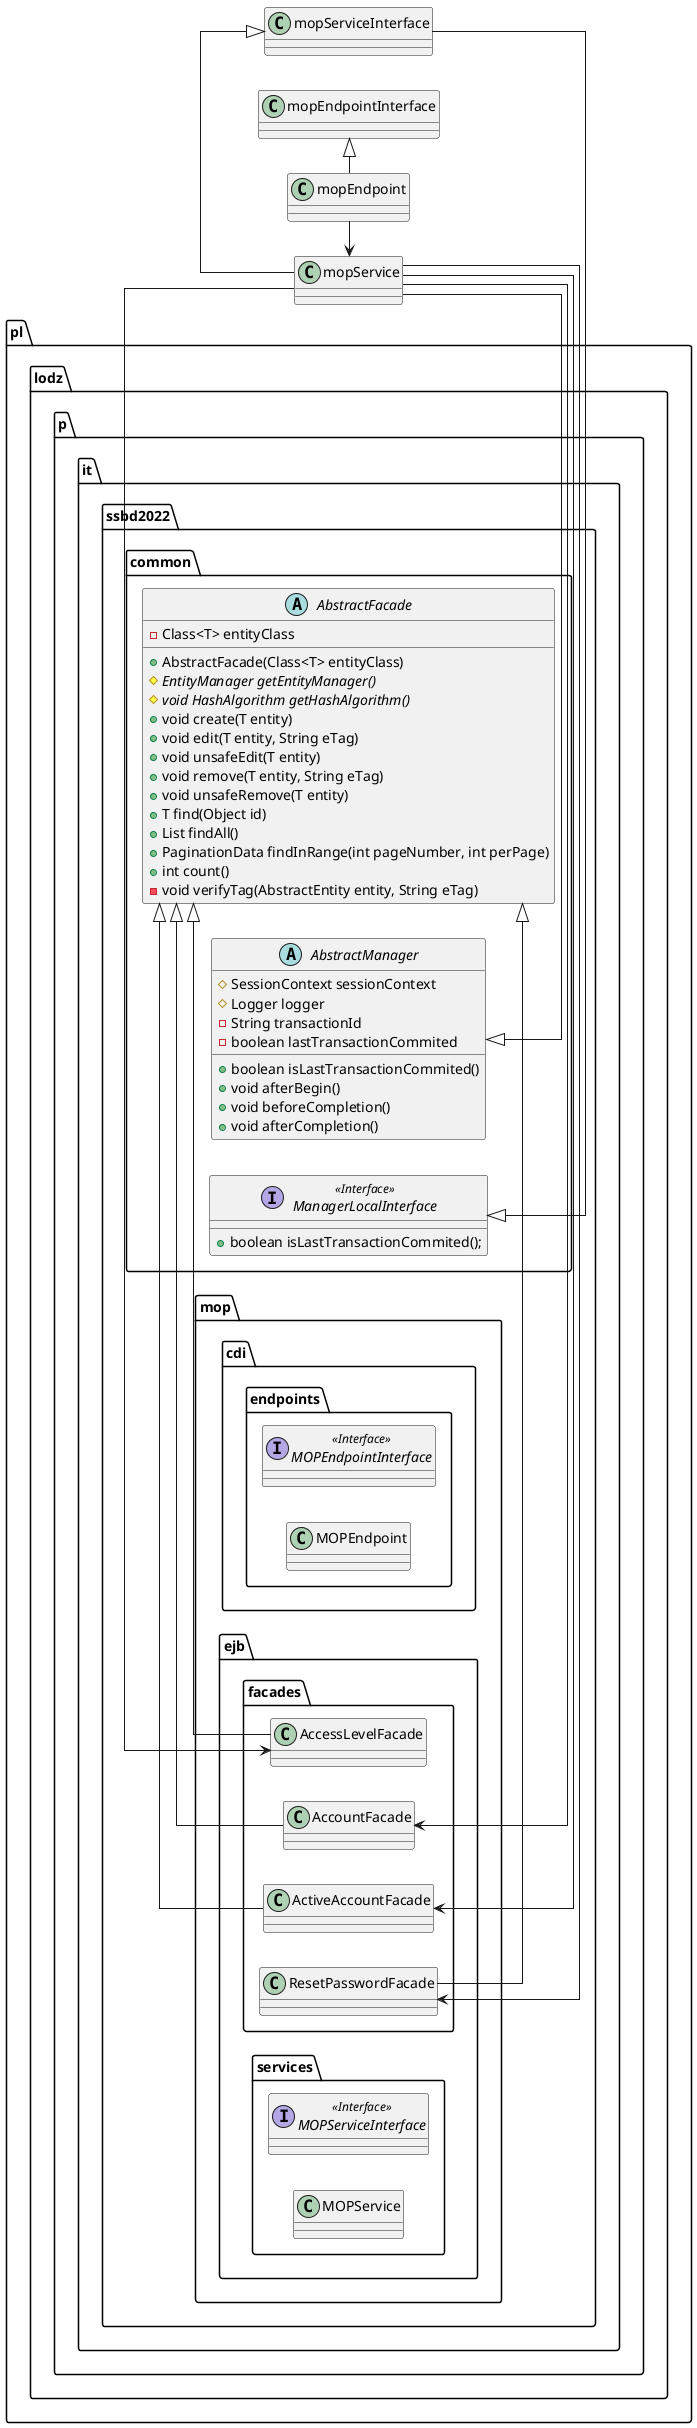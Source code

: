 @startuml mop_ejb_cdi_diagram
left to right direction
skinparam linetype ortho

package pl.lodz.p.it.ssbd2022.common {
    abstract class AbstractFacade {
        -Class<T> entityClass
        +AbstractFacade(Class<T> entityClass)
        #{abstract} EntityManager getEntityManager()
        #{abstract} void HashAlgorithm getHashAlgorithm()
        +void create(T entity)
        +void edit(T entity, String eTag)
        +void unsafeEdit(T entity)
        +void remove(T entity, String eTag)
        +void unsafeRemove(T entity)
        +T find(Object id)
        +List findAll()
        +PaginationData findInRange(int pageNumber, int perPage)
        +int count()
        -void verifyTag(AbstractEntity entity, String eTag)
    }

    abstract class AbstractManager {
        #SessionContext sessionContext
        #Logger logger
        -String transactionId
        -boolean lastTransactionCommited
        +boolean isLastTransactionCommited()
        +void afterBegin()
        +void beforeCompletion()
        +void afterCompletion()
    }

    interface ManagerLocalInterface <<Interface>> {
        +boolean isLastTransactionCommited();
    }
}


package pl.lodz.p.it.ssbd2022.mop {

    ' ENDPOINTY
    package cdi.endpoints {
        interface MOPEndpointInterface <<Interface>> {
        }

        class MOPEndpoint {
                
        }           
    }

    ' FASADY
    package ejb.facades {

        class AccessLevelFacade {}

        class AccountFacade {}
        
        class ActiveAccountFacade {}

        class ResetPasswordFacade {}

    }

    ' SERWISY
    package ejb.services {

        interface MOPServiceInterface <<Interface>> {}

        class MOPService {}

    }
    
}

' extend fasad
AbstractFacade <|- AccessLevelFacade
AbstractFacade <|- AccountFacade
AbstractFacade <|- ActiveAccountFacade
AbstractFacade <|- ResetPasswordFacade

' extend/implement serwis
AbstractManager <|- mopService
ManagerLocalInterface <|- mopServiceInterface
mopServiceInterface <|- mopService

' implement endpoint
mopEndpointInterface <|- mopEndpoint

' wykorzystanie serwisu przez endpoint
mopEndpoint -> mopService

' wykorzystanie fasady przez serwis
mopService -> AccessLevelFacade
mopService -> AccountFacade
mopService -> ActiveAccountFacade
mopService -> ResetPasswordFacade


@enduml